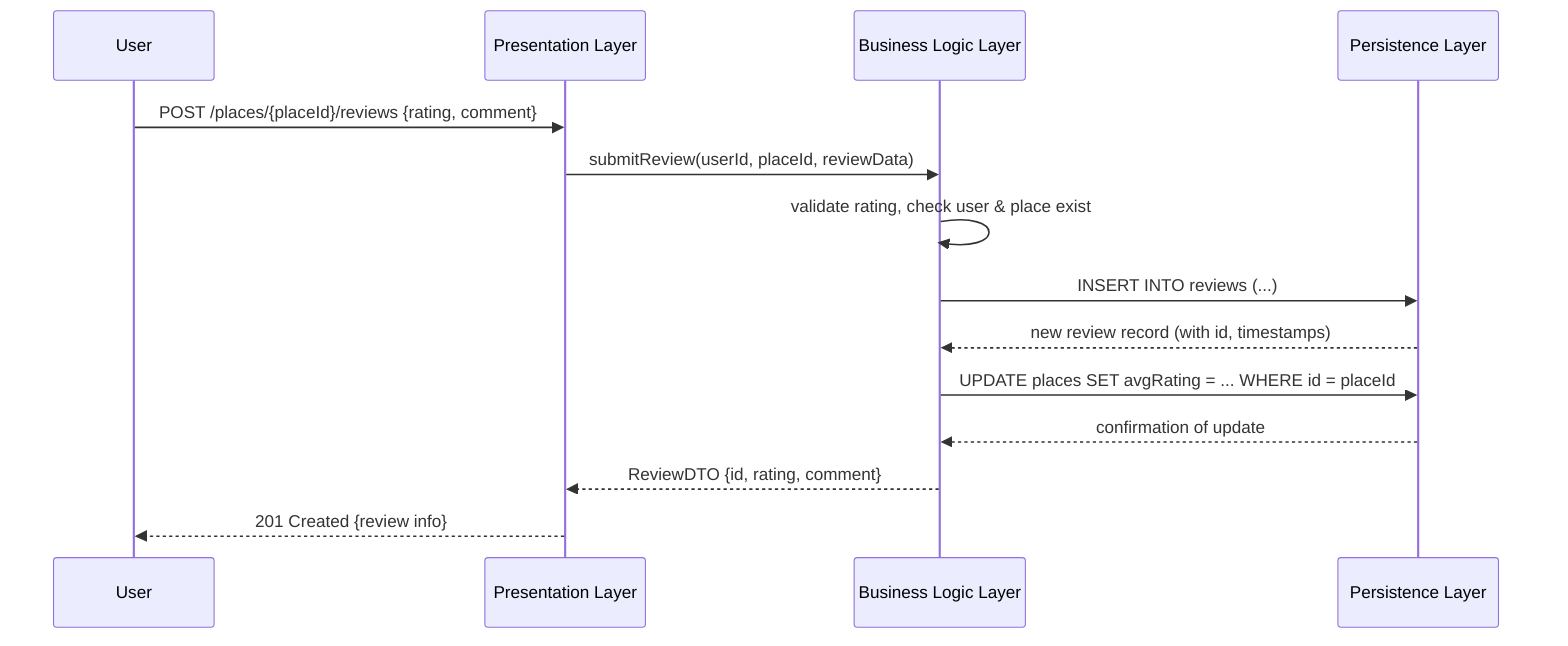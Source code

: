 sequenceDiagram
    participant User
    participant API as Presentation Layer
    participant BL as Business Logic Layer
    participant DB as Persistence Layer

    %% 3. Review Submission
    User->>API: POST /places/{placeId}/reviews {rating, comment}
    API->>BL: submitReview(userId, placeId, reviewData)
    BL->>BL: validate rating, check user & place exist
    BL->>DB: INSERT INTO reviews (...)
    DB-->>BL: new review record (with id, timestamps)
    BL->>DB: UPDATE places SET avgRating = ... WHERE id = placeId
    DB-->>BL: confirmation of update
    BL-->>API: ReviewDTO {id, rating, comment}
    API-->>User: 201 Created {review info}